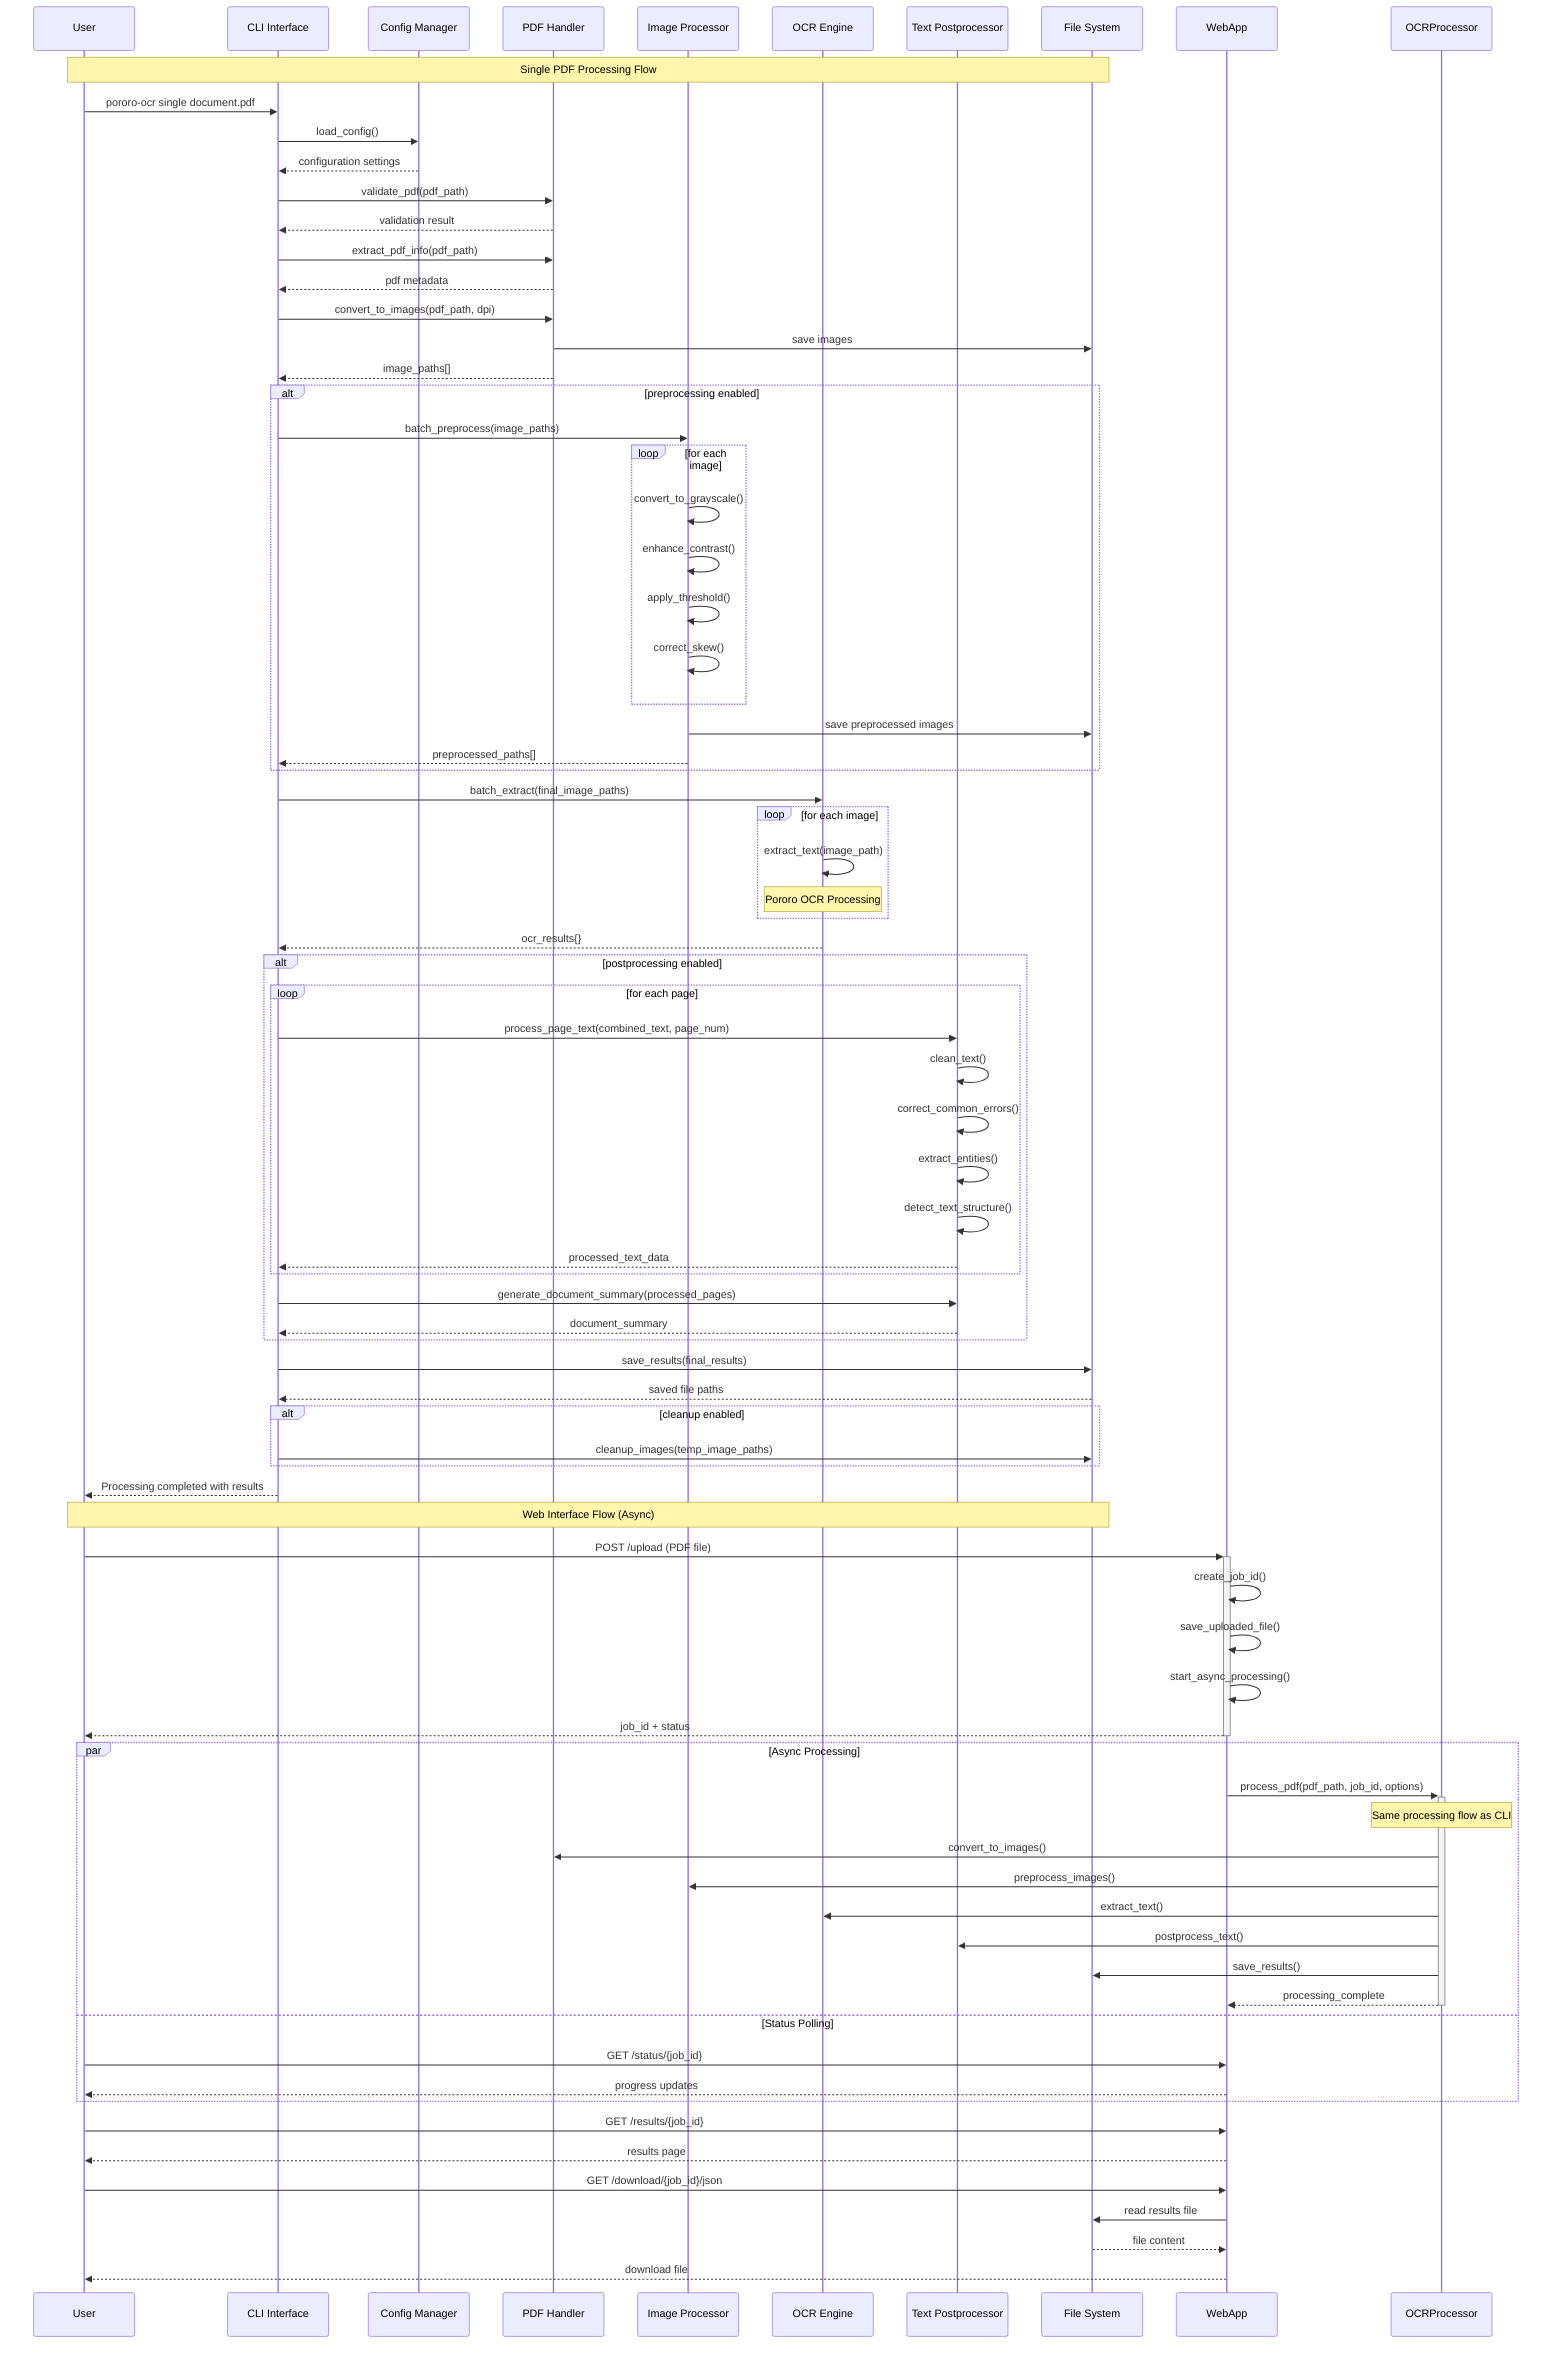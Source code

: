 sequenceDiagram
    participant User
    participant CLI as CLI Interface
    participant Config as Config Manager
    participant PDF as PDF Handler
    participant IMG as Image Processor
    participant OCR as OCR Engine
    participant TEXT as Text Postprocessor
    participant FS as File System

    Note over User, FS: Single PDF Processing Flow

    User->>CLI: pororo-ocr single document.pdf
    CLI->>Config: load_config()
    Config-->>CLI: configuration settings

    CLI->>PDF: validate_pdf(pdf_path)
    PDF-->>CLI: validation result

    CLI->>PDF: extract_pdf_info(pdf_path)
    PDF-->>CLI: pdf metadata

    CLI->>PDF: convert_to_images(pdf_path, dpi)
    PDF->>FS: save images
    PDF-->>CLI: image_paths[]

    alt preprocessing enabled
        CLI->>IMG: batch_preprocess(image_paths)
        loop for each image
            IMG->>IMG: convert_to_grayscale()
            IMG->>IMG: enhance_contrast()
            IMG->>IMG: apply_threshold()
            IMG->>IMG: correct_skew()
        end
        IMG->>FS: save preprocessed images
        IMG-->>CLI: preprocessed_paths[]
    end

    CLI->>OCR: batch_extract(final_image_paths)
    loop for each image
        OCR->>OCR: extract_text(image_path)
        Note over OCR: Pororo OCR Processing
    end
    OCR-->>CLI: ocr_results{}

    alt postprocessing enabled
        loop for each page
            CLI->>TEXT: process_page_text(combined_text, page_num)
            TEXT->>TEXT: clean_text()
            TEXT->>TEXT: correct_common_errors()
            TEXT->>TEXT: extract_entities()
            TEXT->>TEXT: detect_text_structure()
            TEXT-->>CLI: processed_text_data
        end
        
        CLI->>TEXT: generate_document_summary(processed_pages)
        TEXT-->>CLI: document_summary
    end

    CLI->>FS: save_results(final_results)
    FS-->>CLI: saved file paths

    alt cleanup enabled
        CLI->>FS: cleanup_images(temp_image_paths)
    end

    CLI-->>User: Processing completed with results

    Note over User, FS: Web Interface Flow (Async)

    User->>+WebApp: POST /upload (PDF file)
    WebApp->>WebApp: create_job_id()
    WebApp->>WebApp: save_uploaded_file()
    WebApp->>WebApp: start_async_processing()
    WebApp-->>-User: job_id + status

    par Async Processing
        WebApp->>+OCRProcessor: process_pdf(pdf_path, job_id, options)
        Note over OCRProcessor: Same processing flow as CLI
        OCRProcessor->>PDF: convert_to_images()
        OCRProcessor->>IMG: preprocess_images()
        OCRProcessor->>OCR: extract_text()
        OCRProcessor->>TEXT: postprocess_text()
        OCRProcessor->>FS: save_results()
        OCRProcessor-->>-WebApp: processing_complete
    and Status Polling
        User->>WebApp: GET /status/{job_id}
        WebApp-->>User: progress updates
    end

    User->>WebApp: GET /results/{job_id}
    WebApp-->>User: results page

    User->>WebApp: GET /download/{job_id}/json
    WebApp->>FS: read results file
    FS-->>WebApp: file content
    WebApp-->>User: download file